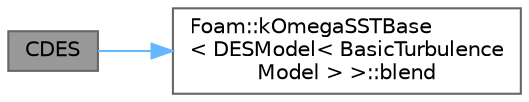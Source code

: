 digraph "CDES"
{
 // LATEX_PDF_SIZE
  bgcolor="transparent";
  edge [fontname=Helvetica,fontsize=10,labelfontname=Helvetica,labelfontsize=10];
  node [fontname=Helvetica,fontsize=10,shape=box,height=0.2,width=0.4];
  rankdir="LR";
  Node1 [id="Node000001",label="CDES",height=0.2,width=0.4,color="gray40", fillcolor="grey60", style="filled", fontcolor="black",tooltip=" "];
  Node1 -> Node2 [id="edge1_Node000001_Node000002",color="steelblue1",style="solid",tooltip=" "];
  Node2 [id="Node000002",label="Foam::kOmegaSSTBase\l\< DESModel\< BasicTurbulence\lModel \> \>::blend",height=0.2,width=0.4,color="grey40", fillcolor="white", style="filled",URL="$classFoam_1_1kOmegaSSTBase.html#a629070005c31954549a57574d6810cbc",tooltip=" "];
}
